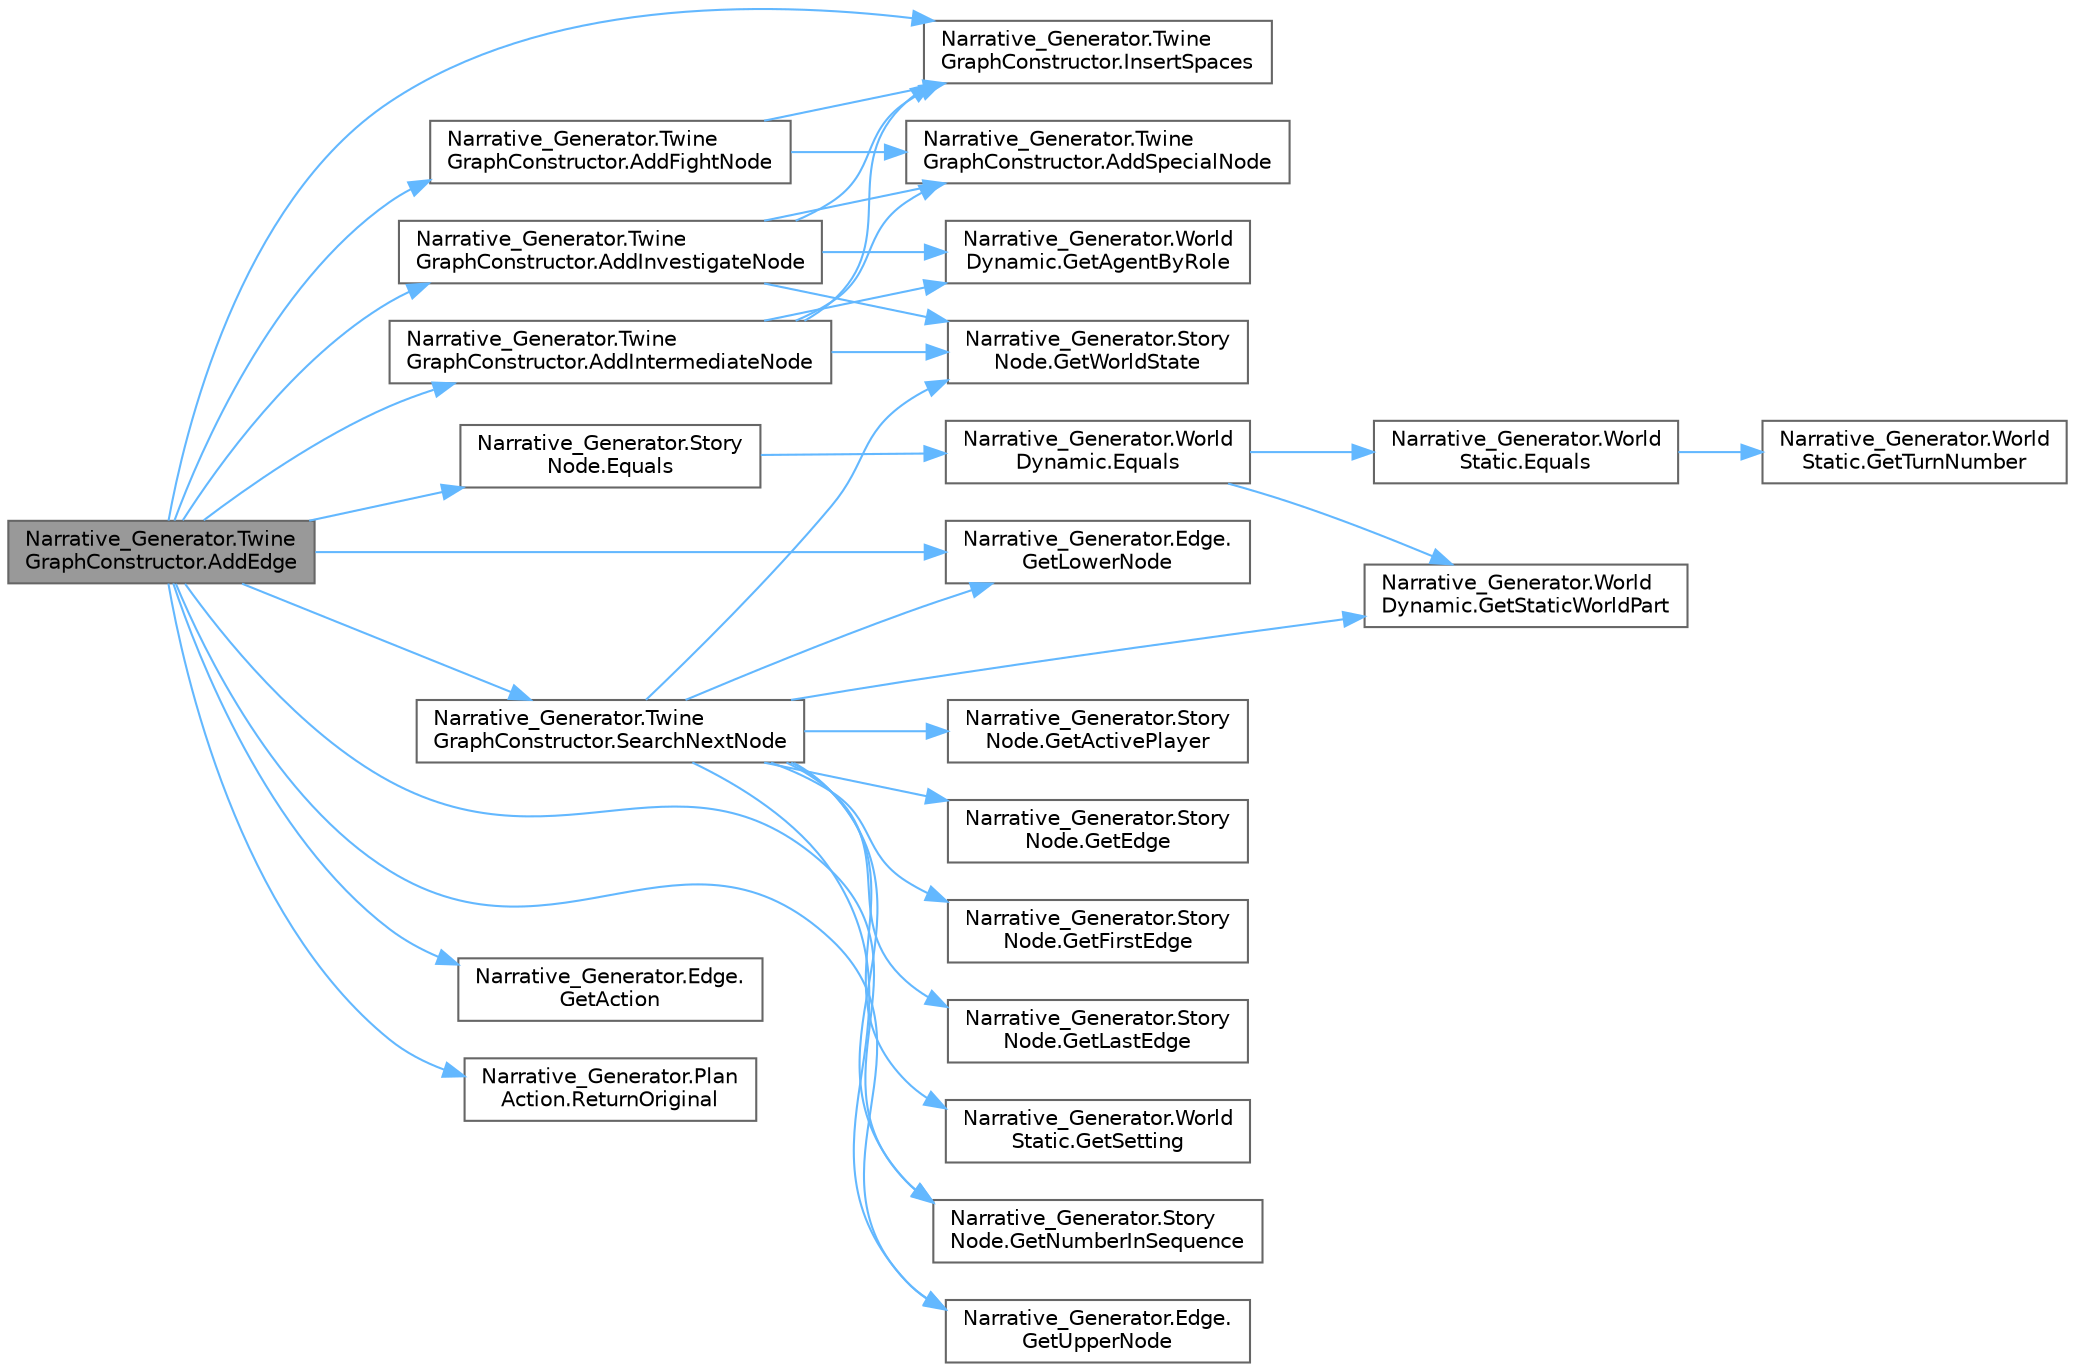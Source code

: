 digraph "Narrative_Generator.TwineGraphConstructor.AddEdge"
{
 // LATEX_PDF_SIZE
  bgcolor="transparent";
  edge [fontname=Helvetica,fontsize=10,labelfontname=Helvetica,labelfontsize=10];
  node [fontname=Helvetica,fontsize=10,shape=box,height=0.2,width=0.4];
  rankdir="LR";
  Node1 [label="Narrative_Generator.Twine\lGraphConstructor.AddEdge",height=0.2,width=0.4,color="gray40", fillcolor="grey60", style="filled", fontcolor="black",tooltip="A method that creates a representation of an edge in a graph - in Twine it is a connection between no..."];
  Node1 -> Node2 [color="steelblue1",style="solid"];
  Node2 [label="Narrative_Generator.Twine\lGraphConstructor.AddFightNode",height=0.2,width=0.4,color="grey40", fillcolor="white", style="filled",URL="$class_narrative___generator_1_1_twine_graph_constructor.html#a2564c4abf0c8bf471810ce8cf78d3769",tooltip="An optional node that describes the result of the fight action and provides details."];
  Node2 -> Node3 [color="steelblue1",style="solid"];
  Node3 [label="Narrative_Generator.Twine\lGraphConstructor.AddSpecialNode",height=0.2,width=0.4,color="grey40", fillcolor="white", style="filled",URL="$class_narrative___generator_1_1_twine_graph_constructor.html#a324be232bfef7d9042f243bc2d8d8e68",tooltip="A method for creating special nodes that are not originally present in the graph."];
  Node2 -> Node4 [color="steelblue1",style="solid"];
  Node4 [label="Narrative_Generator.Twine\lGraphConstructor.InsertSpaces",height=0.2,width=0.4,color="grey40", fillcolor="white", style="filled",URL="$class_narrative___generator_1_1_twine_graph_constructor.html#a93c90b8b66be571d8d833f952417ce64",tooltip="A method that separates compound words into separate ones, using capital letters as a separator."];
  Node1 -> Node5 [color="steelblue1",style="solid"];
  Node5 [label="Narrative_Generator.Twine\lGraphConstructor.AddIntermediateNode",height=0.2,width=0.4,color="grey40", fillcolor="white", style="filled",URL="$class_narrative___generator_1_1_twine_graph_constructor.html#a4a2e0895797d89c49227c800d9831ed2",tooltip="A method for creating a node that is used to create a contextual relationship between other nodes."];
  Node5 -> Node3 [color="steelblue1",style="solid"];
  Node5 -> Node6 [color="steelblue1",style="solid"];
  Node6 [label="Narrative_Generator.World\lDynamic.GetAgentByRole",height=0.2,width=0.4,color="grey40", fillcolor="white", style="filled",URL="$class_narrative___generator_1_1_world_dynamic.html#a0514a97e9b85397137dd80125581cf61",tooltip="Returns the first founded agent with the specified role."];
  Node5 -> Node7 [color="steelblue1",style="solid"];
  Node7 [label="Narrative_Generator.Story\lNode.GetWorldState",height=0.2,width=0.4,color="grey40", fillcolor="white", style="filled",URL="$class_narrative___generator_1_1_story_node.html#ab3e318148d1f96d599db8611347b42fb",tooltip="Returns the storyworld state stored by the node."];
  Node5 -> Node4 [color="steelblue1",style="solid"];
  Node1 -> Node8 [color="steelblue1",style="solid"];
  Node8 [label="Narrative_Generator.Twine\lGraphConstructor.AddInvestigateNode",height=0.2,width=0.4,color="grey40", fillcolor="white", style="filled",URL="$class_narrative___generator_1_1_twine_graph_constructor.html#a3557e0657349f1c93b30d9ddea327e2d",tooltip="An optional node that describes the result of the search evidences action and provides details."];
  Node8 -> Node3 [color="steelblue1",style="solid"];
  Node8 -> Node6 [color="steelblue1",style="solid"];
  Node8 -> Node7 [color="steelblue1",style="solid"];
  Node8 -> Node4 [color="steelblue1",style="solid"];
  Node1 -> Node9 [color="steelblue1",style="solid"];
  Node9 [label="Narrative_Generator.Story\lNode.Equals",height=0.2,width=0.4,color="grey40", fillcolor="white", style="filled",URL="$class_narrative___generator_1_1_story_node.html#a0b05d9dcfa6423f4247cceba1ad62eef",tooltip="Method for comparing two StoryNode instance."];
  Node9 -> Node10 [color="steelblue1",style="solid"];
  Node10 [label="Narrative_Generator.World\lDynamic.Equals",height=0.2,width=0.4,color="grey40", fillcolor="white", style="filled",URL="$class_narrative___generator_1_1_world_dynamic.html#a3b7c061efc8d23cb561bc940800e6a48",tooltip="Method for comparing two WorldDynamic instance."];
  Node10 -> Node11 [color="steelblue1",style="solid"];
  Node11 [label="Narrative_Generator.World\lStatic.Equals",height=0.2,width=0.4,color="grey40", fillcolor="white", style="filled",URL="$class_narrative___generator_1_1_world_static.html#aac70b40850296f313ceaf4f0bcad1549",tooltip="Method for comparing two WorldStatic instance."];
  Node11 -> Node12 [color="steelblue1",style="solid"];
  Node12 [label="Narrative_Generator.World\lStatic.GetTurnNumber",height=0.2,width=0.4,color="grey40", fillcolor="white", style="filled",URL="$class_narrative___generator_1_1_world_static.html#addfc6eedbd7e250cca63bec54ef714a7",tooltip="Returns the turn number."];
  Node10 -> Node13 [color="steelblue1",style="solid"];
  Node13 [label="Narrative_Generator.World\lDynamic.GetStaticWorldPart",height=0.2,width=0.4,color="grey40", fillcolor="white", style="filled",URL="$class_narrative___generator_1_1_world_dynamic.html#af84d5b47653c246de39ebfa7b791826a",tooltip="Returns a component with the static part of the state of this storyworld."];
  Node1 -> Node14 [color="steelblue1",style="solid"];
  Node14 [label="Narrative_Generator.Edge.\lGetAction",height=0.2,width=0.4,color="grey40", fillcolor="white", style="filled",URL="$class_narrative___generator_1_1_edge.html#af4cf57a1cc22a025d7a9cbb697097c16",tooltip="This method returns the action attached to this edge."];
  Node1 -> Node15 [color="steelblue1",style="solid"];
  Node15 [label="Narrative_Generator.Edge.\lGetLowerNode",height=0.2,width=0.4,color="grey40", fillcolor="white", style="filled",URL="$class_narrative___generator_1_1_edge.html#aab549aff7f3d2a7181902be614cdcc61",tooltip="This method returns the node attached to the bottom vertex of this edge."];
  Node1 -> Node16 [color="steelblue1",style="solid"];
  Node16 [label="Narrative_Generator.Story\lNode.GetNumberInSequence",height=0.2,width=0.4,color="grey40", fillcolor="white", style="filled",URL="$class_narrative___generator_1_1_story_node.html#a2343338ef2f1461d7c3af6e54d7f5d9f",tooltip="Returns the sequence number of this node."];
  Node1 -> Node17 [color="steelblue1",style="solid"];
  Node17 [label="Narrative_Generator.Edge.\lGetUpperNode",height=0.2,width=0.4,color="grey40", fillcolor="white", style="filled",URL="$class_narrative___generator_1_1_edge.html#a53ec80be25b5c5ddcd633e5d1916e98c",tooltip="This method returns the node attached to the top vertex of this edge."];
  Node1 -> Node4 [color="steelblue1",style="solid"];
  Node1 -> Node18 [color="steelblue1",style="solid"];
  Node18 [label="Narrative_Generator.Plan\lAction.ReturnOriginal",height=0.2,width=0.4,color="grey40", fillcolor="white", style="filled",URL="$class_narrative___generator_1_1_plan_action.html#a6050f27ca8a5f3ab4e8f7b10d66c4da0",tooltip="In counter-actions, returns the name of the action that caused the system to react."];
  Node1 -> Node19 [color="steelblue1",style="solid"];
  Node19 [label="Narrative_Generator.Twine\lGraphConstructor.SearchNextNode",height=0.2,width=0.4,color="grey40", fillcolor="white", style="filled",URL="$class_narrative___generator_1_1_twine_graph_constructor.html#a0d62d4881f4ac5bd4fc09d7a2b90a1c4",tooltip="Method for finding the next node in which the right to act is passed to the player."];
  Node19 -> Node20 [color="steelblue1",style="solid"];
  Node20 [label="Narrative_Generator.Story\lNode.GetActivePlayer",height=0.2,width=0.4,color="grey40", fillcolor="white", style="filled",URL="$class_narrative___generator_1_1_story_node.html#afff95dd2a4192c3088c243f8c23302e4",tooltip="Returns the player's activity status in the state stored by this node."];
  Node19 -> Node21 [color="steelblue1",style="solid"];
  Node21 [label="Narrative_Generator.Story\lNode.GetEdge",height=0.2,width=0.4,color="grey40", fillcolor="white", style="filled",URL="$class_narrative___generator_1_1_story_node.html#a75f2c93d3724997297d8311f2c715399",tooltip="Returns the specified edge from the list of edges connected to the this node."];
  Node19 -> Node22 [color="steelblue1",style="solid"];
  Node22 [label="Narrative_Generator.Story\lNode.GetFirstEdge",height=0.2,width=0.4,color="grey40", fillcolor="white", style="filled",URL="$class_narrative___generator_1_1_story_node.html#a9e010bf5ca4801abde5e47eb8c9988a8",tooltip="Returns the first edge from a list of all edges connected to the this node."];
  Node19 -> Node23 [color="steelblue1",style="solid"];
  Node23 [label="Narrative_Generator.Story\lNode.GetLastEdge",height=0.2,width=0.4,color="grey40", fillcolor="white", style="filled",URL="$class_narrative___generator_1_1_story_node.html#a5c6172671b9fe780c0fce4befd03234e",tooltip="Returns the last edge from a list of all edges connected to the this node."];
  Node19 -> Node15 [color="steelblue1",style="solid"];
  Node19 -> Node16 [color="steelblue1",style="solid"];
  Node19 -> Node24 [color="steelblue1",style="solid"];
  Node24 [label="Narrative_Generator.World\lStatic.GetSetting",height=0.2,width=0.4,color="grey40", fillcolor="white", style="filled",URL="$class_narrative___generator_1_1_world_static.html#ad19d52cc2e6443e1d79d6edbd5eef9ea",tooltip="Returns information about the current setting."];
  Node19 -> Node13 [color="steelblue1",style="solid"];
  Node19 -> Node17 [color="steelblue1",style="solid"];
  Node19 -> Node7 [color="steelblue1",style="solid"];
}
